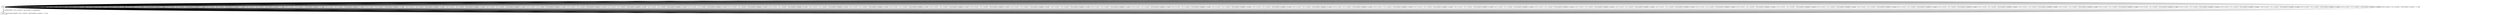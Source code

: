# Total number of goals covered by this test: 1
# Green --> Green

digraph g {
"Red" -> "Red" [label = "1-null/!(((count[0] > 60) || (count[0] = 60)))/count[0]:=(count[0] + 1); /null"];
"Red" -> "Red" [label = "2-null/!(((count[0] > 60) || (count[0] = 60)))/count[0]:=(count[0] + 1); /null"];
"Red" -> "Red" [label = "3-null/!(((count[0] > 60) || (count[0] = 60)))/count[0]:=(count[0] + 1); /null"];
"Red" -> "Red" [label = "4-null/!(((count[0] > 60) || (count[0] = 60)))/count[0]:=(count[0] + 1); /null"];
"Red" -> "Red" [label = "5-null/!(((count[0] > 60) || (count[0] = 60)))/count[0]:=(count[0] + 1); /null"];
"Red" -> "Red" [label = "6-null/!(((count[0] > 60) || (count[0] = 60)))/count[0]:=(count[0] + 1); /null"];
"Red" -> "Red" [label = "7-null/!(((count[0] > 60) || (count[0] = 60)))/count[0]:=(count[0] + 1); /null"];
"Red" -> "Red" [label = "8-null/!(((count[0] > 60) || (count[0] = 60)))/count[0]:=(count[0] + 1); /null"];
"Red" -> "Red" [label = "9-null/!(((count[0] > 60) || (count[0] = 60)))/count[0]:=(count[0] + 1); /null"];
"Red" -> "Red" [label = "10-null/!(((count[0] > 60) || (count[0] = 60)))/count[0]:=(count[0] + 1); /null"];
"Red" -> "Red" [label = "11-null/!(((count[0] > 60) || (count[0] = 60)))/count[0]:=(count[0] + 1); /null"];
"Red" -> "Red" [label = "12-null/!(((count[0] > 60) || (count[0] = 60)))/count[0]:=(count[0] + 1); /null"];
"Red" -> "Red" [label = "13-null/!(((count[0] > 60) || (count[0] = 60)))/count[0]:=(count[0] + 1); /null"];
"Red" -> "Red" [label = "14-null/!(((count[0] > 60) || (count[0] = 60)))/count[0]:=(count[0] + 1); /null"];
"Red" -> "Red" [label = "15-null/!(((count[0] > 60) || (count[0] = 60)))/count[0]:=(count[0] + 1); /null"];
"Red" -> "Red" [label = "16-null/!(((count[0] > 60) || (count[0] = 60)))/count[0]:=(count[0] + 1); /null"];
"Red" -> "Red" [label = "17-null/!(((count[0] > 60) || (count[0] = 60)))/count[0]:=(count[0] + 1); /null"];
"Red" -> "Red" [label = "18-null/!(((count[0] > 60) || (count[0] = 60)))/count[0]:=(count[0] + 1); /null"];
"Red" -> "Red" [label = "19-null/!(((count[0] > 60) || (count[0] = 60)))/count[0]:=(count[0] + 1); /null"];
"Red" -> "Red" [label = "20-null/!(((count[0] > 60) || (count[0] = 60)))/count[0]:=(count[0] + 1); /null"];
"Red" -> "Red" [label = "21-null/!(((count[0] > 60) || (count[0] = 60)))/count[0]:=(count[0] + 1); /null"];
"Red" -> "Red" [label = "22-null/!(((count[0] > 60) || (count[0] = 60)))/count[0]:=(count[0] + 1); /null"];
"Red" -> "Red" [label = "23-null/!(((count[0] > 60) || (count[0] = 60)))/count[0]:=(count[0] + 1); /null"];
"Red" -> "Red" [label = "24-null/!(((count[0] > 60) || (count[0] = 60)))/count[0]:=(count[0] + 1); /null"];
"Red" -> "Red" [label = "25-null/!(((count[0] > 60) || (count[0] = 60)))/count[0]:=(count[0] + 1); /null"];
"Red" -> "Red" [label = "26-null/!(((count[0] > 60) || (count[0] = 60)))/count[0]:=(count[0] + 1); /null"];
"Red" -> "Red" [label = "27-null/!(((count[0] > 60) || (count[0] = 60)))/count[0]:=(count[0] + 1); /null"];
"Red" -> "Red" [label = "28-null/!(((count[0] > 60) || (count[0] = 60)))/count[0]:=(count[0] + 1); /null"];
"Red" -> "Red" [label = "29-null/!(((count[0] > 60) || (count[0] = 60)))/count[0]:=(count[0] + 1); /null"];
"Red" -> "Red" [label = "30-null/!(((count[0] > 60) || (count[0] = 60)))/count[0]:=(count[0] + 1); /null"];
"Red" -> "Red" [label = "31-null/!(((count[0] > 60) || (count[0] = 60)))/count[0]:=(count[0] + 1); /null"];
"Red" -> "Red" [label = "32-null/!(((count[0] > 60) || (count[0] = 60)))/count[0]:=(count[0] + 1); /null"];
"Red" -> "Red" [label = "33-null/!(((count[0] > 60) || (count[0] = 60)))/count[0]:=(count[0] + 1); /null"];
"Red" -> "Red" [label = "34-null/!(((count[0] > 60) || (count[0] = 60)))/count[0]:=(count[0] + 1); /null"];
"Red" -> "Red" [label = "35-null/!(((count[0] > 60) || (count[0] = 60)))/count[0]:=(count[0] + 1); /null"];
"Red" -> "Red" [label = "36-null/!(((count[0] > 60) || (count[0] = 60)))/count[0]:=(count[0] + 1); /null"];
"Red" -> "Red" [label = "37-null/!(((count[0] > 60) || (count[0] = 60)))/count[0]:=(count[0] + 1); /null"];
"Red" -> "Red" [label = "38-null/!(((count[0] > 60) || (count[0] = 60)))/count[0]:=(count[0] + 1); /null"];
"Red" -> "Red" [label = "39-null/!(((count[0] > 60) || (count[0] = 60)))/count[0]:=(count[0] + 1); /null"];
"Red" -> "Red" [label = "40-null/!(((count[0] > 60) || (count[0] = 60)))/count[0]:=(count[0] + 1); /null"];
"Red" -> "Red" [label = "41-null/!(((count[0] > 60) || (count[0] = 60)))/count[0]:=(count[0] + 1); /null"];
"Red" -> "Red" [label = "42-null/!(((count[0] > 60) || (count[0] = 60)))/count[0]:=(count[0] + 1); /null"];
"Red" -> "Red" [label = "43-null/!(((count[0] > 60) || (count[0] = 60)))/count[0]:=(count[0] + 1); /null"];
"Red" -> "Red" [label = "44-null/!(((count[0] > 60) || (count[0] = 60)))/count[0]:=(count[0] + 1); /null"];
"Red" -> "Red" [label = "45-null/!(((count[0] > 60) || (count[0] = 60)))/count[0]:=(count[0] + 1); /null"];
"Red" -> "Red" [label = "46-null/!(((count[0] > 60) || (count[0] = 60)))/count[0]:=(count[0] + 1); /null"];
"Red" -> "Red" [label = "47-null/!(((count[0] > 60) || (count[0] = 60)))/count[0]:=(count[0] + 1); /null"];
"Red" -> "Red" [label = "48-null/!(((count[0] > 60) || (count[0] = 60)))/count[0]:=(count[0] + 1); /null"];
"Red" -> "Red" [label = "49-null/!(((count[0] > 60) || (count[0] = 60)))/count[0]:=(count[0] + 1); /null"];
"Red" -> "Red" [label = "50-null/!(((count[0] > 60) || (count[0] = 60)))/count[0]:=(count[0] + 1); /null"];
"Red" -> "Red" [label = "51-null/!(((count[0] > 60) || (count[0] = 60)))/count[0]:=(count[0] + 1); /null"];
"Red" -> "Red" [label = "52-null/!(((count[0] > 60) || (count[0] = 60)))/count[0]:=(count[0] + 1); /null"];
"Red" -> "Red" [label = "53-null/!(((count[0] > 60) || (count[0] = 60)))/count[0]:=(count[0] + 1); /null"];
"Red" -> "Red" [label = "54-null/!(((count[0] > 60) || (count[0] = 60)))/count[0]:=(count[0] + 1); /null"];
"Red" -> "Red" [label = "55-null/!(((count[0] > 60) || (count[0] = 60)))/count[0]:=(count[0] + 1); /null"];
"Red" -> "Red" [label = "56-null/!(((count[0] > 60) || (count[0] = 60)))/count[0]:=(count[0] + 1); /null"];
"Red" -> "Red" [label = "57-null/!(((count[0] > 60) || (count[0] = 60)))/count[0]:=(count[0] + 1); /null"];
"Red" -> "Red" [label = "58-null/!(((count[0] > 60) || (count[0] = 60)))/count[0]:=(count[0] + 1); /null"];
"Red" -> "Red" [label = "59-null/!(((count[0] > 60) || (count[0] = 60)))/count[0]:=(count[0] + 1); /null"];
"Red" -> "Red" [label = "60-null/!(((count[0] > 60) || (count[0] = 60)))/count[0]:=(count[0] + 1); /null"];
"Red" -> "Green" [label = "61-null/((count[0] > 60) || (count[0] = 60))/count[0]:=0; /signal[sigG];"];
"Green" -> "Green" [label = "62-null/!(((count[0] > 60) || (count[0] = 60)))/count[0]:=(count[0] + 1); /null"];
}